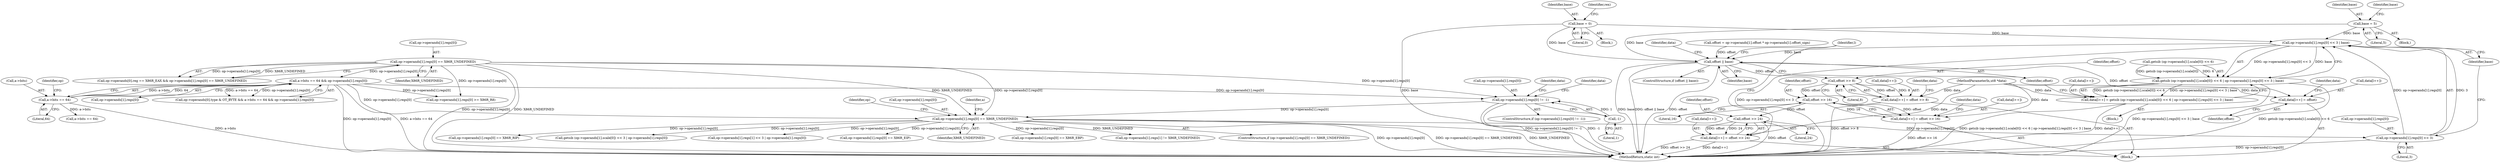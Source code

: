 digraph "0_radare2_f17bfd9f1da05f30f23a4dd05e9d2363e1406948@API" {
"1002694" [label="(Call,op->operands[1].regs[0] << 3 | base)"];
"1002695" [label="(Call,op->operands[1].regs[0] << 3)"];
"1002537" [label="(Call,op->operands[1].regs[0] == X86R_UNDEFINED)"];
"1002172" [label="(Call,a->bits == 64 && op->operands[1].regs[0])"];
"1002173" [label="(Call,a->bits == 64)"];
"1002040" [label="(Call,op->operands[1].regs[0] == X86R_UNDEFINED)"];
"1002384" [label="(Call,op->operands[1].regs[0] != -1)"];
"1002394" [label="(Call,-1)"];
"1000120" [label="(Call,base = 0)"];
"1002670" [label="(Call,base = 5)"];
"1002681" [label="(Call,getsib (op->operands[1].scale[0]) << 6 | op->operands[1].regs[0] << 3 | base)"];
"1002676" [label="(Call,data[l++] = getsib (op->operands[1].scale[0]) << 6 | op->operands[1].regs[0] << 3 | base)"];
"1002737" [label="(Call,offset || base)"];
"1002741" [label="(Call,data[l++] = offset)"];
"1002752" [label="(Call,offset >> 8)"];
"1002747" [label="(Call,data[l++] = offset >> 8)"];
"1002760" [label="(Call,offset >> 16)"];
"1002755" [label="(Call,data[l++] = offset >> 16)"];
"1002768" [label="(Call,offset >> 24)"];
"1002763" [label="(Call,data[l++] = offset >> 24)"];
"1002743" [label="(Identifier,data)"];
"1002547" [label="(Identifier,X86R_UNDEFINED)"];
"1002765" [label="(Identifier,data)"];
"1002770" [label="(Literal,24)"];
"1000121" [label="(Identifier,base)"];
"1002736" [label="(ControlStructure,if (offset || base))"];
"1002763" [label="(Call,data[l++] = offset >> 24)"];
"1002764" [label="(Call,data[l++])"];
"1002695" [label="(Call,op->operands[1].regs[0] << 3)"];
"1003216" [label="(MethodReturn,static int)"];
"1002833" [label="(Call,op->operands[1].regs[0] == X86R_EBP)"];
"1002041" [label="(Call,op->operands[1].regs[0])"];
"1002746" [label="(Identifier,offset)"];
"1002755" [label="(Call,data[l++] = offset >> 16)"];
"1002757" [label="(Identifier,data)"];
"1002385" [label="(Call,op->operands[1].regs[0])"];
"1000122" [label="(Literal,0)"];
"1002761" [label="(Identifier,offset)"];
"1002681" [label="(Call,getsib (op->operands[1].scale[0]) << 6 | op->operands[1].regs[0] << 3 | base)"];
"1002030" [label="(Call,op->operands[0].reg == X86R_EAX && op->operands[1].regs[0] == X86R_UNDEFINED)"];
"1002774" [label="(Call,op->operands[1].regs[1] != X86R_UNDEFINED)"];
"1002177" [label="(Literal,64)"];
"1002671" [label="(Identifier,base)"];
"1002676" [label="(Call,data[l++] = getsib (op->operands[1].scale[0]) << 6 | op->operands[1].regs[0] << 3 | base)"];
"1002383" [label="(ControlStructure,if (op->operands[1].regs[0] != -1))"];
"1000104" [label="(MethodParameterIn,ut8 *data)"];
"1002552" [label="(Identifier,a)"];
"1002172" [label="(Call,a->bits == 64 && op->operands[1].regs[0])"];
"1002677" [label="(Call,data[l++])"];
"1002753" [label="(Identifier,offset)"];
"1002395" [label="(Literal,1)"];
"1000120" [label="(Call,base = 0)"];
"1002634" [label="(Identifier,op)"];
"1002173" [label="(Call,a->bits == 64)"];
"1002394" [label="(Call,-1)"];
"1002405" [label="(Identifier,data)"];
"1002749" [label="(Identifier,data)"];
"1002737" [label="(Call,offset || base)"];
"1002536" [label="(ControlStructure,if (op->operands[1].regs[0] == X86R_UNDEFINED))"];
"1002354" [label="(Call,a->bits == 64)"];
"1002741" [label="(Call,data[l++] = offset)"];
"1002740" [label="(Block,)"];
"1002190" [label="(Call,op->operands[1].regs[0] >= X86R_R8)"];
"1002756" [label="(Call,data[l++])"];
"1002706" [label="(Identifier,base)"];
"1002672" [label="(Literal,5)"];
"1002742" [label="(Call,data[l++])"];
"1002754" [label="(Literal,8)"];
"1002882" [label="(Call,op->operands[1].regs[0] == X86R_RIP)"];
"1002696" [label="(Call,op->operands[1].regs[0])"];
"1002714" [label="(Call,getsib (op->operands[1].scale[0]) << 3 | op->operands[1].regs[0])"];
"1002399" [label="(Identifier,data)"];
"1002738" [label="(Identifier,offset)"];
"1002807" [label="(Call,op->operands[1].regs[1] << 3 | op->operands[1].regs[0])"];
"1000125" [label="(Identifier,rex)"];
"1002747" [label="(Call,data[l++] = offset >> 8)"];
"1002040" [label="(Call,op->operands[1].regs[0] == X86R_UNDEFINED)"];
"1002760" [label="(Call,offset >> 16)"];
"1002705" [label="(Literal,3)"];
"1002537" [label="(Call,op->operands[1].regs[0] == X86R_UNDEFINED)"];
"1002670" [label="(Call,base = 5)"];
"1000106" [label="(Block,)"];
"1002538" [label="(Call,op->operands[1].regs[0])"];
"1002694" [label="(Call,op->operands[1].regs[0] << 3 | base)"];
"1002669" [label="(Block,)"];
"1002012" [label="(Call,offset = op->operands[1].offset * op->operands[1].offset_sign)"];
"1002675" [label="(Block,)"];
"1002682" [label="(Call,getsib (op->operands[1].scale[0]) << 6)"];
"1002174" [label="(Call,a->bits)"];
"1002178" [label="(Call,op->operands[1].regs[0])"];
"1002762" [label="(Literal,16)"];
"1002768" [label="(Call,offset >> 24)"];
"1002162" [label="(Call,op->operands[0].type & OT_BYTE && a->bits == 64 && op->operands[1].regs[0])"];
"1002182" [label="(Identifier,op)"];
"1002752" [label="(Call,offset >> 8)"];
"1002772" [label="(Identifier,l)"];
"1002050" [label="(Identifier,X86R_UNDEFINED)"];
"1002674" [label="(Identifier,base)"];
"1002975" [label="(Call,op->operands[1].regs[0] == X86R_EIP)"];
"1002739" [label="(Identifier,base)"];
"1002748" [label="(Call,data[l++])"];
"1002384" [label="(Call,op->operands[1].regs[0] != -1)"];
"1002769" [label="(Identifier,offset)"];
"1002694" -> "1002681"  [label="AST: "];
"1002694" -> "1002706"  [label="CFG: "];
"1002695" -> "1002694"  [label="AST: "];
"1002706" -> "1002694"  [label="AST: "];
"1002681" -> "1002694"  [label="CFG: "];
"1002694" -> "1003216"  [label="DDG: op->operands[1].regs[0] << 3"];
"1002694" -> "1002681"  [label="DDG: op->operands[1].regs[0] << 3"];
"1002694" -> "1002681"  [label="DDG: base"];
"1002695" -> "1002694"  [label="DDG: op->operands[1].regs[0]"];
"1002695" -> "1002694"  [label="DDG: 3"];
"1000120" -> "1002694"  [label="DDG: base"];
"1002670" -> "1002694"  [label="DDG: base"];
"1002694" -> "1002737"  [label="DDG: base"];
"1002695" -> "1002705"  [label="CFG: "];
"1002696" -> "1002695"  [label="AST: "];
"1002705" -> "1002695"  [label="AST: "];
"1002706" -> "1002695"  [label="CFG: "];
"1002695" -> "1003216"  [label="DDG: op->operands[1].regs[0]"];
"1002537" -> "1002695"  [label="DDG: op->operands[1].regs[0]"];
"1002537" -> "1002536"  [label="AST: "];
"1002537" -> "1002547"  [label="CFG: "];
"1002538" -> "1002537"  [label="AST: "];
"1002547" -> "1002537"  [label="AST: "];
"1002552" -> "1002537"  [label="CFG: "];
"1002634" -> "1002537"  [label="CFG: "];
"1002537" -> "1003216"  [label="DDG: op->operands[1].regs[0] == X86R_UNDEFINED"];
"1002537" -> "1003216"  [label="DDG: X86R_UNDEFINED"];
"1002537" -> "1003216"  [label="DDG: op->operands[1].regs[0]"];
"1002172" -> "1002537"  [label="DDG: op->operands[1].regs[0]"];
"1002040" -> "1002537"  [label="DDG: op->operands[1].regs[0]"];
"1002040" -> "1002537"  [label="DDG: X86R_UNDEFINED"];
"1002384" -> "1002537"  [label="DDG: op->operands[1].regs[0]"];
"1002537" -> "1002714"  [label="DDG: op->operands[1].regs[0]"];
"1002537" -> "1002774"  [label="DDG: X86R_UNDEFINED"];
"1002537" -> "1002807"  [label="DDG: op->operands[1].regs[0]"];
"1002537" -> "1002833"  [label="DDG: op->operands[1].regs[0]"];
"1002537" -> "1002882"  [label="DDG: op->operands[1].regs[0]"];
"1002537" -> "1002975"  [label="DDG: op->operands[1].regs[0]"];
"1002172" -> "1002162"  [label="AST: "];
"1002172" -> "1002173"  [label="CFG: "];
"1002172" -> "1002178"  [label="CFG: "];
"1002173" -> "1002172"  [label="AST: "];
"1002178" -> "1002172"  [label="AST: "];
"1002162" -> "1002172"  [label="CFG: "];
"1002172" -> "1003216"  [label="DDG: op->operands[1].regs[0]"];
"1002172" -> "1003216"  [label="DDG: a->bits == 64"];
"1002172" -> "1002162"  [label="DDG: a->bits == 64"];
"1002172" -> "1002162"  [label="DDG: op->operands[1].regs[0]"];
"1002173" -> "1002172"  [label="DDG: a->bits"];
"1002173" -> "1002172"  [label="DDG: 64"];
"1002040" -> "1002172"  [label="DDG: op->operands[1].regs[0]"];
"1002172" -> "1002190"  [label="DDG: op->operands[1].regs[0]"];
"1002172" -> "1002384"  [label="DDG: op->operands[1].regs[0]"];
"1002173" -> "1002177"  [label="CFG: "];
"1002174" -> "1002173"  [label="AST: "];
"1002177" -> "1002173"  [label="AST: "];
"1002182" -> "1002173"  [label="CFG: "];
"1002173" -> "1003216"  [label="DDG: a->bits"];
"1002173" -> "1002354"  [label="DDG: a->bits"];
"1002040" -> "1002030"  [label="AST: "];
"1002040" -> "1002050"  [label="CFG: "];
"1002041" -> "1002040"  [label="AST: "];
"1002050" -> "1002040"  [label="AST: "];
"1002030" -> "1002040"  [label="CFG: "];
"1002040" -> "1003216"  [label="DDG: op->operands[1].regs[0]"];
"1002040" -> "1003216"  [label="DDG: X86R_UNDEFINED"];
"1002040" -> "1002030"  [label="DDG: op->operands[1].regs[0]"];
"1002040" -> "1002030"  [label="DDG: X86R_UNDEFINED"];
"1002040" -> "1002190"  [label="DDG: op->operands[1].regs[0]"];
"1002040" -> "1002384"  [label="DDG: op->operands[1].regs[0]"];
"1002384" -> "1002383"  [label="AST: "];
"1002384" -> "1002394"  [label="CFG: "];
"1002385" -> "1002384"  [label="AST: "];
"1002394" -> "1002384"  [label="AST: "];
"1002399" -> "1002384"  [label="CFG: "];
"1002405" -> "1002384"  [label="CFG: "];
"1002384" -> "1003216"  [label="DDG: -1"];
"1002384" -> "1003216"  [label="DDG: op->operands[1].regs[0] != -1"];
"1002394" -> "1002384"  [label="DDG: 1"];
"1002394" -> "1002395"  [label="CFG: "];
"1002395" -> "1002394"  [label="AST: "];
"1000120" -> "1000106"  [label="AST: "];
"1000120" -> "1000122"  [label="CFG: "];
"1000121" -> "1000120"  [label="AST: "];
"1000122" -> "1000120"  [label="AST: "];
"1000125" -> "1000120"  [label="CFG: "];
"1000120" -> "1003216"  [label="DDG: base"];
"1000120" -> "1002737"  [label="DDG: base"];
"1002670" -> "1002669"  [label="AST: "];
"1002670" -> "1002672"  [label="CFG: "];
"1002671" -> "1002670"  [label="AST: "];
"1002672" -> "1002670"  [label="AST: "];
"1002674" -> "1002670"  [label="CFG: "];
"1002670" -> "1002737"  [label="DDG: base"];
"1002681" -> "1002676"  [label="AST: "];
"1002682" -> "1002681"  [label="AST: "];
"1002676" -> "1002681"  [label="CFG: "];
"1002681" -> "1003216"  [label="DDG: op->operands[1].regs[0] << 3 | base"];
"1002681" -> "1003216"  [label="DDG: getsib (op->operands[1].scale[0]) << 6"];
"1002681" -> "1002676"  [label="DDG: getsib (op->operands[1].scale[0]) << 6"];
"1002681" -> "1002676"  [label="DDG: op->operands[1].regs[0] << 3 | base"];
"1002682" -> "1002681"  [label="DDG: getsib (op->operands[1].scale[0])"];
"1002682" -> "1002681"  [label="DDG: 6"];
"1002676" -> "1002675"  [label="AST: "];
"1002677" -> "1002676"  [label="AST: "];
"1002738" -> "1002676"  [label="CFG: "];
"1002676" -> "1003216"  [label="DDG: getsib (op->operands[1].scale[0]) << 6 | op->operands[1].regs[0] << 3 | base"];
"1002676" -> "1003216"  [label="DDG: data[l++]"];
"1000104" -> "1002676"  [label="DDG: data"];
"1002737" -> "1002736"  [label="AST: "];
"1002737" -> "1002738"  [label="CFG: "];
"1002737" -> "1002739"  [label="CFG: "];
"1002738" -> "1002737"  [label="AST: "];
"1002739" -> "1002737"  [label="AST: "];
"1002743" -> "1002737"  [label="CFG: "];
"1002772" -> "1002737"  [label="CFG: "];
"1002737" -> "1003216"  [label="DDG: base"];
"1002737" -> "1003216"  [label="DDG: offset || base"];
"1002737" -> "1003216"  [label="DDG: offset"];
"1002012" -> "1002737"  [label="DDG: offset"];
"1002737" -> "1002741"  [label="DDG: offset"];
"1002737" -> "1002752"  [label="DDG: offset"];
"1002741" -> "1002740"  [label="AST: "];
"1002741" -> "1002746"  [label="CFG: "];
"1002742" -> "1002741"  [label="AST: "];
"1002746" -> "1002741"  [label="AST: "];
"1002749" -> "1002741"  [label="CFG: "];
"1000104" -> "1002741"  [label="DDG: data"];
"1002752" -> "1002747"  [label="AST: "];
"1002752" -> "1002754"  [label="CFG: "];
"1002753" -> "1002752"  [label="AST: "];
"1002754" -> "1002752"  [label="AST: "];
"1002747" -> "1002752"  [label="CFG: "];
"1002752" -> "1002747"  [label="DDG: offset"];
"1002752" -> "1002747"  [label="DDG: 8"];
"1002752" -> "1002760"  [label="DDG: offset"];
"1002747" -> "1002740"  [label="AST: "];
"1002748" -> "1002747"  [label="AST: "];
"1002757" -> "1002747"  [label="CFG: "];
"1002747" -> "1003216"  [label="DDG: offset >> 8"];
"1000104" -> "1002747"  [label="DDG: data"];
"1002760" -> "1002755"  [label="AST: "];
"1002760" -> "1002762"  [label="CFG: "];
"1002761" -> "1002760"  [label="AST: "];
"1002762" -> "1002760"  [label="AST: "];
"1002755" -> "1002760"  [label="CFG: "];
"1002760" -> "1002755"  [label="DDG: offset"];
"1002760" -> "1002755"  [label="DDG: 16"];
"1002760" -> "1002768"  [label="DDG: offset"];
"1002755" -> "1002740"  [label="AST: "];
"1002756" -> "1002755"  [label="AST: "];
"1002765" -> "1002755"  [label="CFG: "];
"1002755" -> "1003216"  [label="DDG: offset >> 16"];
"1000104" -> "1002755"  [label="DDG: data"];
"1002768" -> "1002763"  [label="AST: "];
"1002768" -> "1002770"  [label="CFG: "];
"1002769" -> "1002768"  [label="AST: "];
"1002770" -> "1002768"  [label="AST: "];
"1002763" -> "1002768"  [label="CFG: "];
"1002768" -> "1003216"  [label="DDG: offset"];
"1002768" -> "1002763"  [label="DDG: offset"];
"1002768" -> "1002763"  [label="DDG: 24"];
"1002763" -> "1002740"  [label="AST: "];
"1002764" -> "1002763"  [label="AST: "];
"1002772" -> "1002763"  [label="CFG: "];
"1002763" -> "1003216"  [label="DDG: data[l++]"];
"1002763" -> "1003216"  [label="DDG: offset >> 24"];
"1000104" -> "1002763"  [label="DDG: data"];
}
